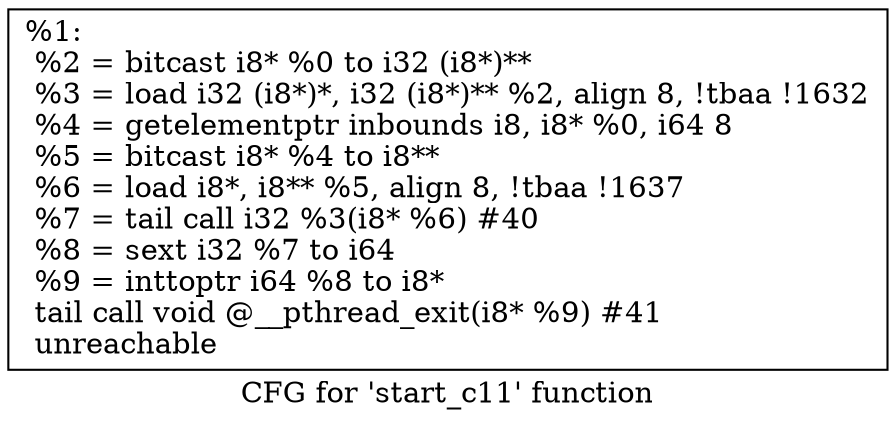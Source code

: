 digraph "CFG for 'start_c11' function" {
	label="CFG for 'start_c11' function";

	Node0x1a05660 [shape=record,label="{%1:\l  %2 = bitcast i8* %0 to i32 (i8*)**\l  %3 = load i32 (i8*)*, i32 (i8*)** %2, align 8, !tbaa !1632\l  %4 = getelementptr inbounds i8, i8* %0, i64 8\l  %5 = bitcast i8* %4 to i8**\l  %6 = load i8*, i8** %5, align 8, !tbaa !1637\l  %7 = tail call i32 %3(i8* %6) #40\l  %8 = sext i32 %7 to i64\l  %9 = inttoptr i64 %8 to i8*\l  tail call void @__pthread_exit(i8* %9) #41\l  unreachable\l}"];
}
